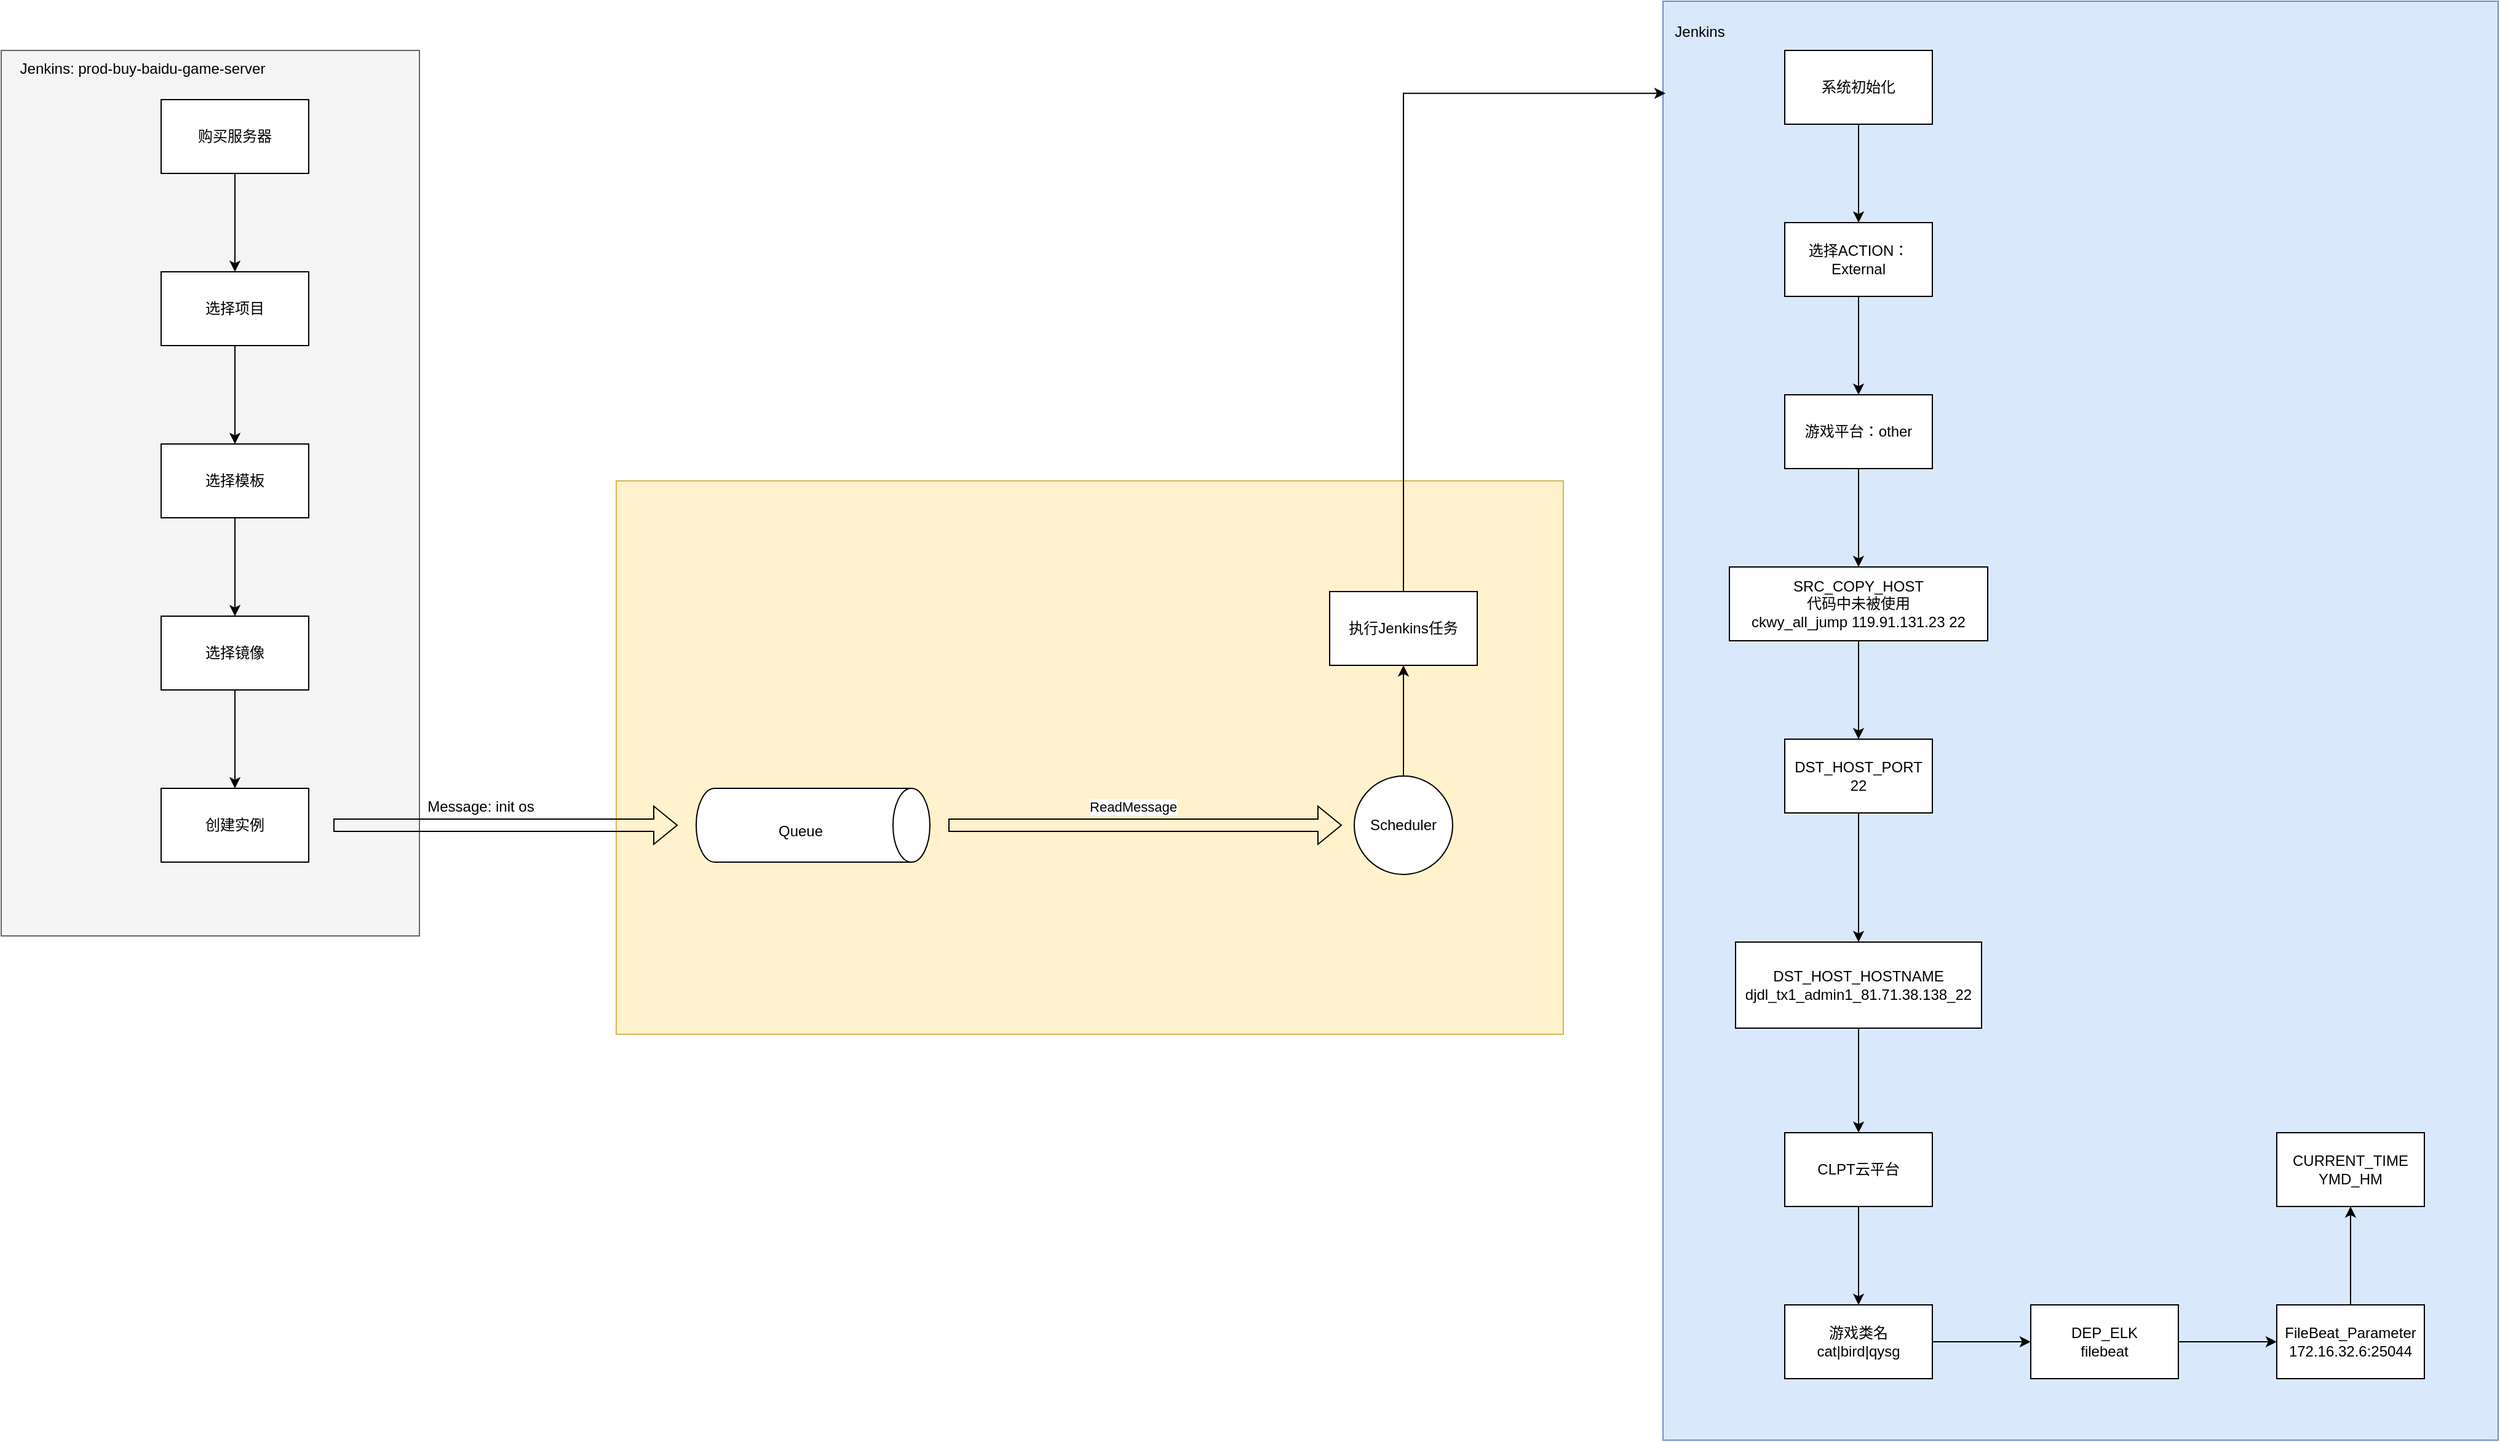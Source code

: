 <mxfile version="22.1.16" type="github">
  <diagram name="第 1 页" id="EpN0NmAG7dbvHGJUEjZL">
    <mxGraphModel dx="2261" dy="833" grid="1" gridSize="10" guides="1" tooltips="1" connect="1" arrows="1" fold="1" page="1" pageScale="1" pageWidth="827" pageHeight="1169" math="0" shadow="0">
      <root>
        <mxCell id="0" />
        <mxCell id="1" parent="0" />
        <mxCell id="cDfvvNj0Lv3wODSTOBk4-45" value="" style="rounded=0;whiteSpace=wrap;html=1;fillColor=#dae8fc;strokeColor=#6c8ebf;" vertex="1" parent="1">
          <mxGeometry x="1181" y="30" width="679" height="1170" as="geometry" />
        </mxCell>
        <mxCell id="cDfvvNj0Lv3wODSTOBk4-44" value="" style="rounded=0;whiteSpace=wrap;html=1;fillColor=#fff2cc;strokeColor=#d6b656;" vertex="1" parent="1">
          <mxGeometry x="330" y="420" width="770" height="450" as="geometry" />
        </mxCell>
        <mxCell id="cDfvvNj0Lv3wODSTOBk4-43" value="" style="rounded=0;whiteSpace=wrap;html=1;fillColor=#f5f5f5;fontColor=#333333;strokeColor=#666666;" vertex="1" parent="1">
          <mxGeometry x="-170" y="70" width="340" height="720" as="geometry" />
        </mxCell>
        <mxCell id="cDfvvNj0Lv3wODSTOBk4-3" value="" style="shape=cylinder3;whiteSpace=wrap;html=1;boundedLbl=1;backgroundOutline=1;size=15;rotation=90;" vertex="1" parent="1">
          <mxGeometry x="460" y="605" width="60" height="190" as="geometry" />
        </mxCell>
        <mxCell id="cDfvvNj0Lv3wODSTOBk4-4" value="Queue" style="text;html=1;strokeColor=none;fillColor=none;align=center;verticalAlign=middle;whiteSpace=wrap;rounded=0;" vertex="1" parent="1">
          <mxGeometry x="450" y="690" width="60" height="30" as="geometry" />
        </mxCell>
        <mxCell id="cDfvvNj0Lv3wODSTOBk4-7" value="" style="edgeStyle=orthogonalEdgeStyle;rounded=0;orthogonalLoop=1;jettySize=auto;html=1;" edge="1" parent="1" source="cDfvvNj0Lv3wODSTOBk4-5" target="cDfvvNj0Lv3wODSTOBk4-6">
          <mxGeometry relative="1" as="geometry" />
        </mxCell>
        <mxCell id="cDfvvNj0Lv3wODSTOBk4-5" value="购买服务器" style="rounded=0;whiteSpace=wrap;html=1;" vertex="1" parent="1">
          <mxGeometry x="-40" y="110" width="120" height="60" as="geometry" />
        </mxCell>
        <mxCell id="cDfvvNj0Lv3wODSTOBk4-9" value="" style="edgeStyle=orthogonalEdgeStyle;rounded=0;orthogonalLoop=1;jettySize=auto;html=1;" edge="1" parent="1" source="cDfvvNj0Lv3wODSTOBk4-6" target="cDfvvNj0Lv3wODSTOBk4-8">
          <mxGeometry relative="1" as="geometry" />
        </mxCell>
        <mxCell id="cDfvvNj0Lv3wODSTOBk4-6" value="选择项目" style="whiteSpace=wrap;html=1;rounded=0;" vertex="1" parent="1">
          <mxGeometry x="-40" y="250" width="120" height="60" as="geometry" />
        </mxCell>
        <mxCell id="cDfvvNj0Lv3wODSTOBk4-11" value="" style="edgeStyle=orthogonalEdgeStyle;rounded=0;orthogonalLoop=1;jettySize=auto;html=1;" edge="1" parent="1" source="cDfvvNj0Lv3wODSTOBk4-8" target="cDfvvNj0Lv3wODSTOBk4-10">
          <mxGeometry relative="1" as="geometry" />
        </mxCell>
        <mxCell id="cDfvvNj0Lv3wODSTOBk4-8" value="选择模板" style="whiteSpace=wrap;html=1;rounded=0;" vertex="1" parent="1">
          <mxGeometry x="-40" y="390" width="120" height="60" as="geometry" />
        </mxCell>
        <mxCell id="cDfvvNj0Lv3wODSTOBk4-14" value="" style="edgeStyle=orthogonalEdgeStyle;rounded=0;orthogonalLoop=1;jettySize=auto;html=1;" edge="1" parent="1" source="cDfvvNj0Lv3wODSTOBk4-10" target="cDfvvNj0Lv3wODSTOBk4-13">
          <mxGeometry relative="1" as="geometry" />
        </mxCell>
        <mxCell id="cDfvvNj0Lv3wODSTOBk4-10" value="选择镜像" style="whiteSpace=wrap;html=1;rounded=0;" vertex="1" parent="1">
          <mxGeometry x="-40" y="530" width="120" height="60" as="geometry" />
        </mxCell>
        <mxCell id="cDfvvNj0Lv3wODSTOBk4-13" value="创建实例" style="whiteSpace=wrap;html=1;rounded=0;" vertex="1" parent="1">
          <mxGeometry x="-40" y="670" width="120" height="60" as="geometry" />
        </mxCell>
        <mxCell id="cDfvvNj0Lv3wODSTOBk4-15" value="" style="shape=flexArrow;endArrow=classic;html=1;rounded=0;" edge="1" parent="1">
          <mxGeometry width="50" height="50" relative="1" as="geometry">
            <mxPoint x="100" y="700" as="sourcePoint" />
            <mxPoint x="380" y="700" as="targetPoint" />
          </mxGeometry>
        </mxCell>
        <mxCell id="cDfvvNj0Lv3wODSTOBk4-16" value="Message: init os" style="text;html=1;strokeColor=none;fillColor=none;align=center;verticalAlign=middle;whiteSpace=wrap;rounded=0;" vertex="1" parent="1">
          <mxGeometry x="160" y="670" width="120" height="30" as="geometry" />
        </mxCell>
        <mxCell id="cDfvvNj0Lv3wODSTOBk4-21" value="" style="edgeStyle=orthogonalEdgeStyle;rounded=0;orthogonalLoop=1;jettySize=auto;html=1;" edge="1" parent="1" source="cDfvvNj0Lv3wODSTOBk4-17" target="cDfvvNj0Lv3wODSTOBk4-20">
          <mxGeometry relative="1" as="geometry" />
        </mxCell>
        <mxCell id="cDfvvNj0Lv3wODSTOBk4-17" value="Scheduler" style="ellipse;whiteSpace=wrap;html=1;aspect=fixed;" vertex="1" parent="1">
          <mxGeometry x="930" y="660" width="80" height="80" as="geometry" />
        </mxCell>
        <mxCell id="cDfvvNj0Lv3wODSTOBk4-18" value="" style="shape=flexArrow;endArrow=classic;html=1;rounded=0;" edge="1" parent="1">
          <mxGeometry width="50" height="50" relative="1" as="geometry">
            <mxPoint x="600" y="700" as="sourcePoint" />
            <mxPoint x="920" y="700" as="targetPoint" />
          </mxGeometry>
        </mxCell>
        <mxCell id="cDfvvNj0Lv3wODSTOBk4-19" value="ReadMessage" style="edgeLabel;html=1;align=center;verticalAlign=middle;resizable=0;points=[];" vertex="1" connectable="0" parent="cDfvvNj0Lv3wODSTOBk4-18">
          <mxGeometry x="-0.175" y="9" relative="1" as="geometry">
            <mxPoint x="18" y="-6" as="offset" />
          </mxGeometry>
        </mxCell>
        <mxCell id="cDfvvNj0Lv3wODSTOBk4-20" value="执行Jenkins任务" style="whiteSpace=wrap;html=1;" vertex="1" parent="1">
          <mxGeometry x="910" y="510" width="120" height="60" as="geometry" />
        </mxCell>
        <mxCell id="cDfvvNj0Lv3wODSTOBk4-24" value="" style="edgeStyle=orthogonalEdgeStyle;rounded=0;orthogonalLoop=1;jettySize=auto;html=1;" edge="1" parent="1" source="cDfvvNj0Lv3wODSTOBk4-22" target="cDfvvNj0Lv3wODSTOBk4-23">
          <mxGeometry relative="1" as="geometry" />
        </mxCell>
        <mxCell id="cDfvvNj0Lv3wODSTOBk4-22" value="系统初始化" style="rounded=0;whiteSpace=wrap;html=1;" vertex="1" parent="1">
          <mxGeometry x="1280" y="70" width="120" height="60" as="geometry" />
        </mxCell>
        <mxCell id="cDfvvNj0Lv3wODSTOBk4-26" value="" style="edgeStyle=orthogonalEdgeStyle;rounded=0;orthogonalLoop=1;jettySize=auto;html=1;" edge="1" parent="1" source="cDfvvNj0Lv3wODSTOBk4-23" target="cDfvvNj0Lv3wODSTOBk4-25">
          <mxGeometry relative="1" as="geometry" />
        </mxCell>
        <mxCell id="cDfvvNj0Lv3wODSTOBk4-23" value="选择ACTION：External" style="whiteSpace=wrap;html=1;rounded=0;" vertex="1" parent="1">
          <mxGeometry x="1280" y="210" width="120" height="60" as="geometry" />
        </mxCell>
        <mxCell id="cDfvvNj0Lv3wODSTOBk4-28" value="" style="edgeStyle=orthogonalEdgeStyle;rounded=0;orthogonalLoop=1;jettySize=auto;html=1;" edge="1" parent="1" source="cDfvvNj0Lv3wODSTOBk4-25" target="cDfvvNj0Lv3wODSTOBk4-27">
          <mxGeometry relative="1" as="geometry" />
        </mxCell>
        <mxCell id="cDfvvNj0Lv3wODSTOBk4-25" value="游戏平台：other" style="whiteSpace=wrap;html=1;rounded=0;" vertex="1" parent="1">
          <mxGeometry x="1280" y="350" width="120" height="60" as="geometry" />
        </mxCell>
        <mxCell id="cDfvvNj0Lv3wODSTOBk4-30" value="" style="edgeStyle=orthogonalEdgeStyle;rounded=0;orthogonalLoop=1;jettySize=auto;html=1;" edge="1" parent="1" source="cDfvvNj0Lv3wODSTOBk4-27" target="cDfvvNj0Lv3wODSTOBk4-29">
          <mxGeometry relative="1" as="geometry" />
        </mxCell>
        <mxCell id="cDfvvNj0Lv3wODSTOBk4-27" value="SRC_COPY_HOST&lt;br&gt;代码中未被使用&lt;br&gt;ckwy_all_jump 119.91.131.23 22" style="whiteSpace=wrap;html=1;rounded=0;" vertex="1" parent="1">
          <mxGeometry x="1235" y="490" width="210" height="60" as="geometry" />
        </mxCell>
        <mxCell id="cDfvvNj0Lv3wODSTOBk4-32" value="" style="edgeStyle=orthogonalEdgeStyle;rounded=0;orthogonalLoop=1;jettySize=auto;html=1;" edge="1" parent="1" source="cDfvvNj0Lv3wODSTOBk4-29" target="cDfvvNj0Lv3wODSTOBk4-31">
          <mxGeometry relative="1" as="geometry" />
        </mxCell>
        <mxCell id="cDfvvNj0Lv3wODSTOBk4-29" value="DST_HOST_PORT&lt;br&gt;22" style="whiteSpace=wrap;html=1;rounded=0;" vertex="1" parent="1">
          <mxGeometry x="1280" y="630" width="120" height="60" as="geometry" />
        </mxCell>
        <mxCell id="cDfvvNj0Lv3wODSTOBk4-34" value="" style="edgeStyle=orthogonalEdgeStyle;rounded=0;orthogonalLoop=1;jettySize=auto;html=1;" edge="1" parent="1" source="cDfvvNj0Lv3wODSTOBk4-31" target="cDfvvNj0Lv3wODSTOBk4-33">
          <mxGeometry relative="1" as="geometry" />
        </mxCell>
        <mxCell id="cDfvvNj0Lv3wODSTOBk4-31" value="DST_HOST_HOSTNAME&lt;br&gt;djdl_tx1_admin1_81.71.38.138_22" style="whiteSpace=wrap;html=1;rounded=0;" vertex="1" parent="1">
          <mxGeometry x="1240" y="795" width="200" height="70" as="geometry" />
        </mxCell>
        <mxCell id="cDfvvNj0Lv3wODSTOBk4-36" value="" style="edgeStyle=orthogonalEdgeStyle;rounded=0;orthogonalLoop=1;jettySize=auto;html=1;" edge="1" parent="1" source="cDfvvNj0Lv3wODSTOBk4-33" target="cDfvvNj0Lv3wODSTOBk4-35">
          <mxGeometry relative="1" as="geometry" />
        </mxCell>
        <mxCell id="cDfvvNj0Lv3wODSTOBk4-33" value="CLPT云平台" style="whiteSpace=wrap;html=1;rounded=0;" vertex="1" parent="1">
          <mxGeometry x="1280" y="950" width="120" height="60" as="geometry" />
        </mxCell>
        <mxCell id="cDfvvNj0Lv3wODSTOBk4-38" value="" style="edgeStyle=orthogonalEdgeStyle;rounded=0;orthogonalLoop=1;jettySize=auto;html=1;" edge="1" parent="1" source="cDfvvNj0Lv3wODSTOBk4-35" target="cDfvvNj0Lv3wODSTOBk4-37">
          <mxGeometry relative="1" as="geometry" />
        </mxCell>
        <mxCell id="cDfvvNj0Lv3wODSTOBk4-35" value="游戏类名&lt;br&gt;cat|bird|qysg" style="whiteSpace=wrap;html=1;rounded=0;" vertex="1" parent="1">
          <mxGeometry x="1280" y="1090" width="120" height="60" as="geometry" />
        </mxCell>
        <mxCell id="cDfvvNj0Lv3wODSTOBk4-40" value="" style="edgeStyle=orthogonalEdgeStyle;rounded=0;orthogonalLoop=1;jettySize=auto;html=1;" edge="1" parent="1" source="cDfvvNj0Lv3wODSTOBk4-37" target="cDfvvNj0Lv3wODSTOBk4-39">
          <mxGeometry relative="1" as="geometry" />
        </mxCell>
        <mxCell id="cDfvvNj0Lv3wODSTOBk4-37" value="DEP_ELK&lt;br&gt;filebeat" style="whiteSpace=wrap;html=1;rounded=0;" vertex="1" parent="1">
          <mxGeometry x="1480" y="1090" width="120" height="60" as="geometry" />
        </mxCell>
        <mxCell id="cDfvvNj0Lv3wODSTOBk4-42" value="" style="edgeStyle=orthogonalEdgeStyle;rounded=0;orthogonalLoop=1;jettySize=auto;html=1;" edge="1" parent="1" source="cDfvvNj0Lv3wODSTOBk4-39" target="cDfvvNj0Lv3wODSTOBk4-41">
          <mxGeometry relative="1" as="geometry" />
        </mxCell>
        <mxCell id="cDfvvNj0Lv3wODSTOBk4-39" value="FileBeat_Parameter&lt;br&gt;172.16.32.6:25044" style="whiteSpace=wrap;html=1;rounded=0;" vertex="1" parent="1">
          <mxGeometry x="1680" y="1090" width="120" height="60" as="geometry" />
        </mxCell>
        <mxCell id="cDfvvNj0Lv3wODSTOBk4-41" value="CURRENT_TIME&lt;br&gt;YMD_HM" style="whiteSpace=wrap;html=1;rounded=0;" vertex="1" parent="1">
          <mxGeometry x="1680" y="950" width="120" height="60" as="geometry" />
        </mxCell>
        <mxCell id="cDfvvNj0Lv3wODSTOBk4-46" value="Jenkins" style="text;html=1;strokeColor=none;fillColor=none;align=center;verticalAlign=middle;whiteSpace=wrap;rounded=0;" vertex="1" parent="1">
          <mxGeometry x="1181" y="40" width="60" height="30" as="geometry" />
        </mxCell>
        <mxCell id="cDfvvNj0Lv3wODSTOBk4-47" style="edgeStyle=orthogonalEdgeStyle;rounded=0;orthogonalLoop=1;jettySize=auto;html=1;entryX=0.003;entryY=0.064;entryDx=0;entryDy=0;entryPerimeter=0;" edge="1" parent="1" source="cDfvvNj0Lv3wODSTOBk4-20" target="cDfvvNj0Lv3wODSTOBk4-45">
          <mxGeometry relative="1" as="geometry">
            <Array as="points">
              <mxPoint x="970" y="105" />
            </Array>
          </mxGeometry>
        </mxCell>
        <mxCell id="cDfvvNj0Lv3wODSTOBk4-48" value="Jenkins: prod-buy-baidu-game-server" style="text;html=1;strokeColor=none;fillColor=none;align=center;verticalAlign=middle;whiteSpace=wrap;rounded=0;" vertex="1" parent="1">
          <mxGeometry x="-170" y="70" width="230" height="30" as="geometry" />
        </mxCell>
      </root>
    </mxGraphModel>
  </diagram>
</mxfile>
